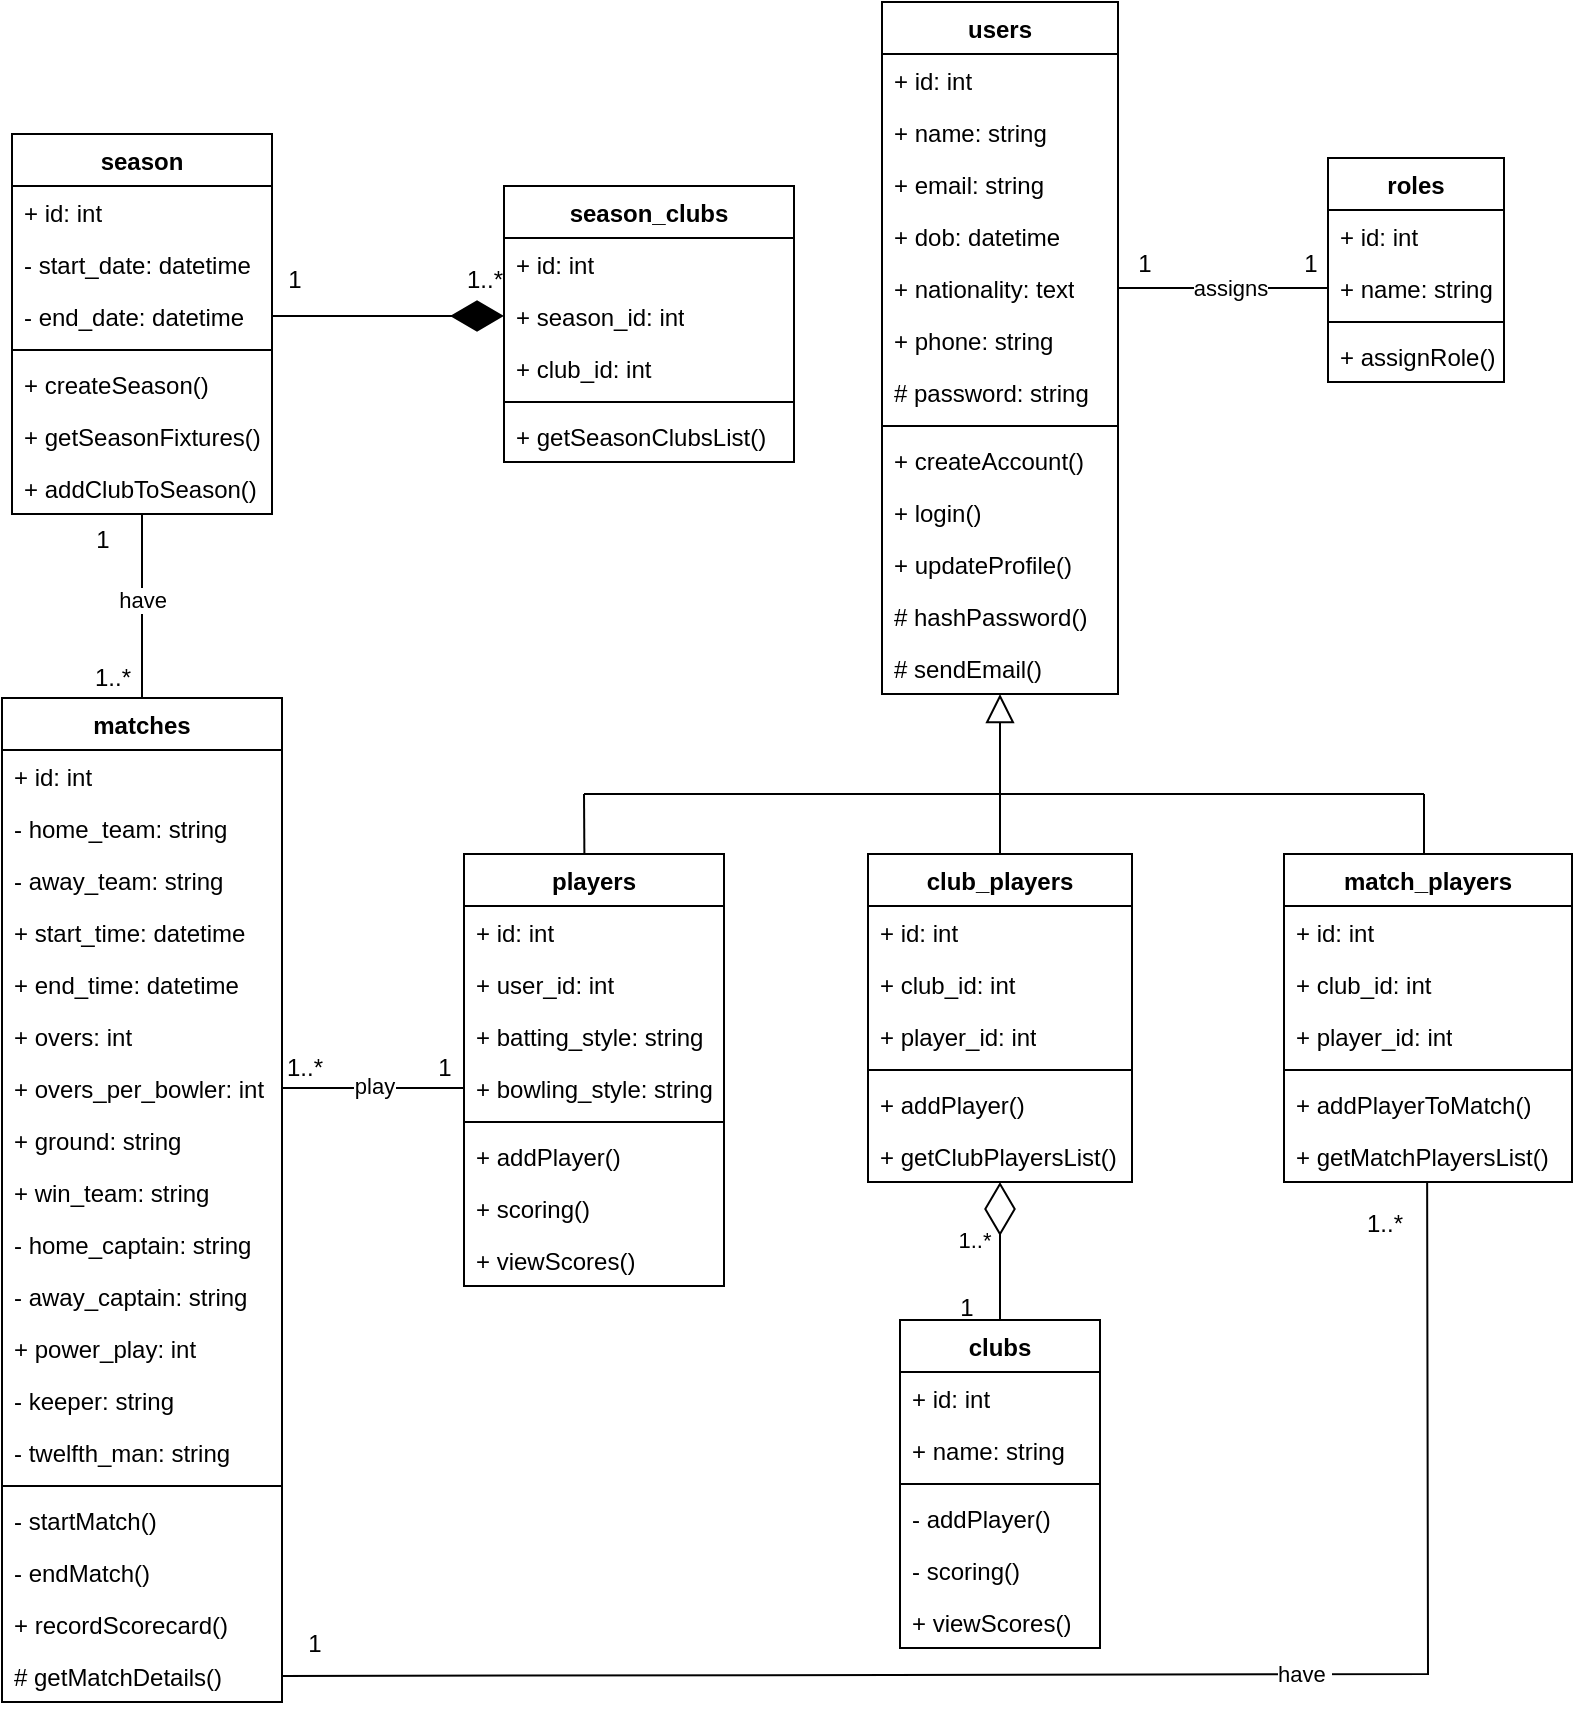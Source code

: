 <mxfile version="21.7.2" type="device">
  <diagram id="C5RBs43oDa-KdzZeNtuy" name="Page-1">
    <mxGraphModel dx="1488" dy="878" grid="1" gridSize="10" guides="1" tooltips="1" connect="1" arrows="1" fold="1" page="0" pageScale="1" pageWidth="827" pageHeight="1169" math="0" shadow="0">
      <root>
        <mxCell id="WIyWlLk6GJQsqaUBKTNV-0" />
        <mxCell id="WIyWlLk6GJQsqaUBKTNV-1" parent="WIyWlLk6GJQsqaUBKTNV-0" />
        <mxCell id="kbVISwjJc8z77zlZomN0-117" value="" style="endArrow=block;dashed=1;endFill=0;endSize=12;html=1;rounded=0;exitX=0.5;exitY=0;exitDx=0;exitDy=0;" edge="1" parent="WIyWlLk6GJQsqaUBKTNV-1" source="kbVISwjJc8z77zlZomN0-82">
          <mxGeometry width="160" relative="1" as="geometry">
            <mxPoint x="470" y="320" as="sourcePoint" />
            <mxPoint x="488" y="270" as="targetPoint" />
          </mxGeometry>
        </mxCell>
        <mxCell id="kbVISwjJc8z77zlZomN0-4" value="users" style="swimlane;fontStyle=1;align=center;verticalAlign=top;childLayout=stackLayout;horizontal=1;startSize=26;horizontalStack=0;resizeParent=1;resizeParentMax=0;resizeLast=0;collapsible=1;marginBottom=0;whiteSpace=wrap;html=1;" vertex="1" parent="WIyWlLk6GJQsqaUBKTNV-1">
          <mxGeometry x="429" y="-76" width="118" height="346" as="geometry" />
        </mxCell>
        <mxCell id="kbVISwjJc8z77zlZomN0-5" value="+ id: int" style="text;strokeColor=none;fillColor=none;align=left;verticalAlign=top;spacingLeft=4;spacingRight=4;overflow=hidden;rotatable=0;points=[[0,0.5],[1,0.5]];portConstraint=eastwest;whiteSpace=wrap;html=1;" vertex="1" parent="kbVISwjJc8z77zlZomN0-4">
          <mxGeometry y="26" width="118" height="26" as="geometry" />
        </mxCell>
        <mxCell id="kbVISwjJc8z77zlZomN0-14" value="+&amp;nbsp;name: string " style="text;strokeColor=none;fillColor=none;align=left;verticalAlign=top;spacingLeft=4;spacingRight=4;overflow=hidden;rotatable=0;points=[[0,0.5],[1,0.5]];portConstraint=eastwest;whiteSpace=wrap;html=1;" vertex="1" parent="kbVISwjJc8z77zlZomN0-4">
          <mxGeometry y="52" width="118" height="26" as="geometry" />
        </mxCell>
        <mxCell id="kbVISwjJc8z77zlZomN0-15" value="+&amp;nbsp;email: string" style="text;strokeColor=none;fillColor=none;align=left;verticalAlign=top;spacingLeft=4;spacingRight=4;overflow=hidden;rotatable=0;points=[[0,0.5],[1,0.5]];portConstraint=eastwest;whiteSpace=wrap;html=1;" vertex="1" parent="kbVISwjJc8z77zlZomN0-4">
          <mxGeometry y="78" width="118" height="26" as="geometry" />
        </mxCell>
        <mxCell id="kbVISwjJc8z77zlZomN0-18" value="+&amp;nbsp;dob: datetime" style="text;strokeColor=none;fillColor=none;align=left;verticalAlign=top;spacingLeft=4;spacingRight=4;overflow=hidden;rotatable=0;points=[[0,0.5],[1,0.5]];portConstraint=eastwest;whiteSpace=wrap;html=1;" vertex="1" parent="kbVISwjJc8z77zlZomN0-4">
          <mxGeometry y="104" width="118" height="26" as="geometry" />
        </mxCell>
        <mxCell id="kbVISwjJc8z77zlZomN0-17" value="+&amp;nbsp;nationality: text " style="text;strokeColor=none;fillColor=none;align=left;verticalAlign=top;spacingLeft=4;spacingRight=4;overflow=hidden;rotatable=0;points=[[0,0.5],[1,0.5]];portConstraint=eastwest;whiteSpace=wrap;html=1;" vertex="1" parent="kbVISwjJc8z77zlZomN0-4">
          <mxGeometry y="130" width="118" height="26" as="geometry" />
        </mxCell>
        <mxCell id="kbVISwjJc8z77zlZomN0-16" value="+&amp;nbsp;phone: string  " style="text;strokeColor=none;fillColor=none;align=left;verticalAlign=top;spacingLeft=4;spacingRight=4;overflow=hidden;rotatable=0;points=[[0,0.5],[1,0.5]];portConstraint=eastwest;whiteSpace=wrap;html=1;" vertex="1" parent="kbVISwjJc8z77zlZomN0-4">
          <mxGeometry y="156" width="118" height="26" as="geometry" />
        </mxCell>
        <mxCell id="kbVISwjJc8z77zlZomN0-19" value="#&amp;nbsp;password: string   " style="text;strokeColor=none;fillColor=none;align=left;verticalAlign=top;spacingLeft=4;spacingRight=4;overflow=hidden;rotatable=0;points=[[0,0.5],[1,0.5]];portConstraint=eastwest;whiteSpace=wrap;html=1;" vertex="1" parent="kbVISwjJc8z77zlZomN0-4">
          <mxGeometry y="182" width="118" height="26" as="geometry" />
        </mxCell>
        <mxCell id="kbVISwjJc8z77zlZomN0-6" value="" style="line;strokeWidth=1;fillColor=none;align=left;verticalAlign=middle;spacingTop=-1;spacingLeft=3;spacingRight=3;rotatable=0;labelPosition=right;points=[];portConstraint=eastwest;strokeColor=inherit;" vertex="1" parent="kbVISwjJc8z77zlZomN0-4">
          <mxGeometry y="208" width="118" height="8" as="geometry" />
        </mxCell>
        <mxCell id="kbVISwjJc8z77zlZomN0-7" value="+ createAccount()" style="text;strokeColor=none;fillColor=none;align=left;verticalAlign=top;spacingLeft=4;spacingRight=4;overflow=hidden;rotatable=0;points=[[0,0.5],[1,0.5]];portConstraint=eastwest;whiteSpace=wrap;html=1;" vertex="1" parent="kbVISwjJc8z77zlZomN0-4">
          <mxGeometry y="216" width="118" height="26" as="geometry" />
        </mxCell>
        <mxCell id="kbVISwjJc8z77zlZomN0-20" value="+&amp;nbsp;login() " style="text;strokeColor=none;fillColor=none;align=left;verticalAlign=top;spacingLeft=4;spacingRight=4;overflow=hidden;rotatable=0;points=[[0,0.5],[1,0.5]];portConstraint=eastwest;whiteSpace=wrap;html=1;" vertex="1" parent="kbVISwjJc8z77zlZomN0-4">
          <mxGeometry y="242" width="118" height="26" as="geometry" />
        </mxCell>
        <mxCell id="kbVISwjJc8z77zlZomN0-22" value=" + updateProfile()" style="text;strokeColor=none;fillColor=none;align=left;verticalAlign=top;spacingLeft=4;spacingRight=4;overflow=hidden;rotatable=0;points=[[0,0.5],[1,0.5]];portConstraint=eastwest;whiteSpace=wrap;html=1;" vertex="1" parent="kbVISwjJc8z77zlZomN0-4">
          <mxGeometry y="268" width="118" height="26" as="geometry" />
        </mxCell>
        <mxCell id="kbVISwjJc8z77zlZomN0-27" value=" # hashPassword()  " style="text;strokeColor=none;fillColor=none;align=left;verticalAlign=top;spacingLeft=4;spacingRight=4;overflow=hidden;rotatable=0;points=[[0,0.5],[1,0.5]];portConstraint=eastwest;whiteSpace=wrap;html=1;" vertex="1" parent="kbVISwjJc8z77zlZomN0-4">
          <mxGeometry y="294" width="118" height="26" as="geometry" />
        </mxCell>
        <mxCell id="kbVISwjJc8z77zlZomN0-21" value=" # sendEmail()" style="text;strokeColor=none;fillColor=none;align=left;verticalAlign=top;spacingLeft=4;spacingRight=4;overflow=hidden;rotatable=0;points=[[0,0.5],[1,0.5]];portConstraint=eastwest;whiteSpace=wrap;html=1;" vertex="1" parent="kbVISwjJc8z77zlZomN0-4">
          <mxGeometry y="320" width="118" height="26" as="geometry" />
        </mxCell>
        <mxCell id="kbVISwjJc8z77zlZomN0-28" value="roles" style="swimlane;fontStyle=1;align=center;verticalAlign=top;childLayout=stackLayout;horizontal=1;startSize=26;horizontalStack=0;resizeParent=1;resizeParentMax=0;resizeLast=0;collapsible=1;marginBottom=0;whiteSpace=wrap;html=1;" vertex="1" parent="WIyWlLk6GJQsqaUBKTNV-1">
          <mxGeometry x="652" y="2" width="88" height="112" as="geometry" />
        </mxCell>
        <mxCell id="kbVISwjJc8z77zlZomN0-29" value="+ id: int " style="text;strokeColor=none;fillColor=none;align=left;verticalAlign=top;spacingLeft=4;spacingRight=4;overflow=hidden;rotatable=0;points=[[0,0.5],[1,0.5]];portConstraint=eastwest;whiteSpace=wrap;html=1;" vertex="1" parent="kbVISwjJc8z77zlZomN0-28">
          <mxGeometry y="26" width="88" height="26" as="geometry" />
        </mxCell>
        <mxCell id="kbVISwjJc8z77zlZomN0-32" value="+&amp;nbsp;name: string" style="text;strokeColor=none;fillColor=none;align=left;verticalAlign=top;spacingLeft=4;spacingRight=4;overflow=hidden;rotatable=0;points=[[0,0.5],[1,0.5]];portConstraint=eastwest;whiteSpace=wrap;html=1;" vertex="1" parent="kbVISwjJc8z77zlZomN0-28">
          <mxGeometry y="52" width="88" height="26" as="geometry" />
        </mxCell>
        <mxCell id="kbVISwjJc8z77zlZomN0-30" value="" style="line;strokeWidth=1;fillColor=none;align=left;verticalAlign=middle;spacingTop=-1;spacingLeft=3;spacingRight=3;rotatable=0;labelPosition=right;points=[];portConstraint=eastwest;strokeColor=inherit;" vertex="1" parent="kbVISwjJc8z77zlZomN0-28">
          <mxGeometry y="78" width="88" height="8" as="geometry" />
        </mxCell>
        <mxCell id="kbVISwjJc8z77zlZomN0-31" value="+&amp;nbsp;assignRole()" style="text;strokeColor=none;fillColor=none;align=left;verticalAlign=top;spacingLeft=4;spacingRight=4;overflow=hidden;rotatable=0;points=[[0,0.5],[1,0.5]];portConstraint=eastwest;whiteSpace=wrap;html=1;" vertex="1" parent="kbVISwjJc8z77zlZomN0-28">
          <mxGeometry y="86" width="88" height="26" as="geometry" />
        </mxCell>
        <mxCell id="kbVISwjJc8z77zlZomN0-33" value="clubs" style="swimlane;fontStyle=1;align=center;verticalAlign=top;childLayout=stackLayout;horizontal=1;startSize=26;horizontalStack=0;resizeParent=1;resizeParentMax=0;resizeLast=0;collapsible=1;marginBottom=0;whiteSpace=wrap;html=1;" vertex="1" parent="WIyWlLk6GJQsqaUBKTNV-1">
          <mxGeometry x="438" y="583" width="100" height="164" as="geometry" />
        </mxCell>
        <mxCell id="kbVISwjJc8z77zlZomN0-34" value="+ id: int " style="text;strokeColor=none;fillColor=none;align=left;verticalAlign=top;spacingLeft=4;spacingRight=4;overflow=hidden;rotatable=0;points=[[0,0.5],[1,0.5]];portConstraint=eastwest;whiteSpace=wrap;html=1;" vertex="1" parent="kbVISwjJc8z77zlZomN0-33">
          <mxGeometry y="26" width="100" height="26" as="geometry" />
        </mxCell>
        <mxCell id="kbVISwjJc8z77zlZomN0-35" value="+&amp;nbsp;name: string" style="text;strokeColor=none;fillColor=none;align=left;verticalAlign=top;spacingLeft=4;spacingRight=4;overflow=hidden;rotatable=0;points=[[0,0.5],[1,0.5]];portConstraint=eastwest;whiteSpace=wrap;html=1;" vertex="1" parent="kbVISwjJc8z77zlZomN0-33">
          <mxGeometry y="52" width="100" height="26" as="geometry" />
        </mxCell>
        <mxCell id="kbVISwjJc8z77zlZomN0-36" value="" style="line;strokeWidth=1;fillColor=none;align=left;verticalAlign=middle;spacingTop=-1;spacingLeft=3;spacingRight=3;rotatable=0;labelPosition=right;points=[];portConstraint=eastwest;strokeColor=inherit;" vertex="1" parent="kbVISwjJc8z77zlZomN0-33">
          <mxGeometry y="78" width="100" height="8" as="geometry" />
        </mxCell>
        <mxCell id="kbVISwjJc8z77zlZomN0-37" value="-&amp;nbsp;addPlayer()" style="text;strokeColor=none;fillColor=none;align=left;verticalAlign=top;spacingLeft=4;spacingRight=4;overflow=hidden;rotatable=0;points=[[0,0.5],[1,0.5]];portConstraint=eastwest;whiteSpace=wrap;html=1;" vertex="1" parent="kbVISwjJc8z77zlZomN0-33">
          <mxGeometry y="86" width="100" height="26" as="geometry" />
        </mxCell>
        <mxCell id="kbVISwjJc8z77zlZomN0-39" value="- scoring()" style="text;strokeColor=none;fillColor=none;align=left;verticalAlign=top;spacingLeft=4;spacingRight=4;overflow=hidden;rotatable=0;points=[[0,0.5],[1,0.5]];portConstraint=eastwest;whiteSpace=wrap;html=1;" vertex="1" parent="kbVISwjJc8z77zlZomN0-33">
          <mxGeometry y="112" width="100" height="26" as="geometry" />
        </mxCell>
        <mxCell id="kbVISwjJc8z77zlZomN0-38" value="+ viewScores()" style="text;strokeColor=none;fillColor=none;align=left;verticalAlign=top;spacingLeft=4;spacingRight=4;overflow=hidden;rotatable=0;points=[[0,0.5],[1,0.5]];portConstraint=eastwest;whiteSpace=wrap;html=1;" vertex="1" parent="kbVISwjJc8z77zlZomN0-33">
          <mxGeometry y="138" width="100" height="26" as="geometry" />
        </mxCell>
        <mxCell id="kbVISwjJc8z77zlZomN0-40" value="players" style="swimlane;fontStyle=1;align=center;verticalAlign=top;childLayout=stackLayout;horizontal=1;startSize=26;horizontalStack=0;resizeParent=1;resizeParentMax=0;resizeLast=0;collapsible=1;marginBottom=0;whiteSpace=wrap;html=1;" vertex="1" parent="WIyWlLk6GJQsqaUBKTNV-1">
          <mxGeometry x="220" y="350" width="130" height="216" as="geometry" />
        </mxCell>
        <mxCell id="kbVISwjJc8z77zlZomN0-41" value="+ id: int " style="text;strokeColor=none;fillColor=none;align=left;verticalAlign=top;spacingLeft=4;spacingRight=4;overflow=hidden;rotatable=0;points=[[0,0.5],[1,0.5]];portConstraint=eastwest;whiteSpace=wrap;html=1;" vertex="1" parent="kbVISwjJc8z77zlZomN0-40">
          <mxGeometry y="26" width="130" height="26" as="geometry" />
        </mxCell>
        <mxCell id="kbVISwjJc8z77zlZomN0-49" value="+ user_id: int" style="text;strokeColor=none;fillColor=none;align=left;verticalAlign=top;spacingLeft=4;spacingRight=4;overflow=hidden;rotatable=0;points=[[0,0.5],[1,0.5]];portConstraint=eastwest;whiteSpace=wrap;html=1;" vertex="1" parent="kbVISwjJc8z77zlZomN0-40">
          <mxGeometry y="52" width="130" height="26" as="geometry" />
        </mxCell>
        <mxCell id="kbVISwjJc8z77zlZomN0-48" value="+ batting_style: string" style="text;strokeColor=none;fillColor=none;align=left;verticalAlign=top;spacingLeft=4;spacingRight=4;overflow=hidden;rotatable=0;points=[[0,0.5],[1,0.5]];portConstraint=eastwest;whiteSpace=wrap;html=1;" vertex="1" parent="kbVISwjJc8z77zlZomN0-40">
          <mxGeometry y="78" width="130" height="26" as="geometry" />
        </mxCell>
        <mxCell id="kbVISwjJc8z77zlZomN0-42" value="+ bowling_style: string" style="text;strokeColor=none;fillColor=none;align=left;verticalAlign=top;spacingLeft=4;spacingRight=4;overflow=hidden;rotatable=0;points=[[0,0.5],[1,0.5]];portConstraint=eastwest;whiteSpace=wrap;html=1;" vertex="1" parent="kbVISwjJc8z77zlZomN0-40">
          <mxGeometry y="104" width="130" height="26" as="geometry" />
        </mxCell>
        <mxCell id="kbVISwjJc8z77zlZomN0-43" value="" style="line;strokeWidth=1;fillColor=none;align=left;verticalAlign=middle;spacingTop=-1;spacingLeft=3;spacingRight=3;rotatable=0;labelPosition=right;points=[];portConstraint=eastwest;strokeColor=inherit;" vertex="1" parent="kbVISwjJc8z77zlZomN0-40">
          <mxGeometry y="130" width="130" height="8" as="geometry" />
        </mxCell>
        <mxCell id="kbVISwjJc8z77zlZomN0-44" value="+ addPlayer()" style="text;strokeColor=none;fillColor=none;align=left;verticalAlign=top;spacingLeft=4;spacingRight=4;overflow=hidden;rotatable=0;points=[[0,0.5],[1,0.5]];portConstraint=eastwest;whiteSpace=wrap;html=1;" vertex="1" parent="kbVISwjJc8z77zlZomN0-40">
          <mxGeometry y="138" width="130" height="26" as="geometry" />
        </mxCell>
        <mxCell id="kbVISwjJc8z77zlZomN0-45" value="+ scoring()" style="text;strokeColor=none;fillColor=none;align=left;verticalAlign=top;spacingLeft=4;spacingRight=4;overflow=hidden;rotatable=0;points=[[0,0.5],[1,0.5]];portConstraint=eastwest;whiteSpace=wrap;html=1;" vertex="1" parent="kbVISwjJc8z77zlZomN0-40">
          <mxGeometry y="164" width="130" height="26" as="geometry" />
        </mxCell>
        <mxCell id="kbVISwjJc8z77zlZomN0-46" value="+ viewScores()" style="text;strokeColor=none;fillColor=none;align=left;verticalAlign=top;spacingLeft=4;spacingRight=4;overflow=hidden;rotatable=0;points=[[0,0.5],[1,0.5]];portConstraint=eastwest;whiteSpace=wrap;html=1;" vertex="1" parent="kbVISwjJc8z77zlZomN0-40">
          <mxGeometry y="190" width="130" height="26" as="geometry" />
        </mxCell>
        <mxCell id="kbVISwjJc8z77zlZomN0-50" value="matches" style="swimlane;fontStyle=1;align=center;verticalAlign=top;childLayout=stackLayout;horizontal=1;startSize=26;horizontalStack=0;resizeParent=1;resizeParentMax=0;resizeLast=0;collapsible=1;marginBottom=0;whiteSpace=wrap;html=1;" vertex="1" parent="WIyWlLk6GJQsqaUBKTNV-1">
          <mxGeometry x="-11" y="272" width="140" height="502" as="geometry" />
        </mxCell>
        <mxCell id="kbVISwjJc8z77zlZomN0-51" value="+ id: int" style="text;strokeColor=none;fillColor=none;align=left;verticalAlign=top;spacingLeft=4;spacingRight=4;overflow=hidden;rotatable=0;points=[[0,0.5],[1,0.5]];portConstraint=eastwest;whiteSpace=wrap;html=1;" vertex="1" parent="kbVISwjJc8z77zlZomN0-50">
          <mxGeometry y="26" width="140" height="26" as="geometry" />
        </mxCell>
        <mxCell id="kbVISwjJc8z77zlZomN0-52" value="- home_team: string" style="text;strokeColor=none;fillColor=none;align=left;verticalAlign=top;spacingLeft=4;spacingRight=4;overflow=hidden;rotatable=0;points=[[0,0.5],[1,0.5]];portConstraint=eastwest;whiteSpace=wrap;html=1;" vertex="1" parent="kbVISwjJc8z77zlZomN0-50">
          <mxGeometry y="52" width="140" height="26" as="geometry" />
        </mxCell>
        <mxCell id="kbVISwjJc8z77zlZomN0-66" value="- away_team: string" style="text;strokeColor=none;fillColor=none;align=left;verticalAlign=top;spacingLeft=4;spacingRight=4;overflow=hidden;rotatable=0;points=[[0,0.5],[1,0.5]];portConstraint=eastwest;whiteSpace=wrap;html=1;" vertex="1" parent="kbVISwjJc8z77zlZomN0-50">
          <mxGeometry y="78" width="140" height="26" as="geometry" />
        </mxCell>
        <mxCell id="kbVISwjJc8z77zlZomN0-54" value="+ start_time: datetime" style="text;strokeColor=none;fillColor=none;align=left;verticalAlign=top;spacingLeft=4;spacingRight=4;overflow=hidden;rotatable=0;points=[[0,0.5],[1,0.5]];portConstraint=eastwest;whiteSpace=wrap;html=1;" vertex="1" parent="kbVISwjJc8z77zlZomN0-50">
          <mxGeometry y="104" width="140" height="26" as="geometry" />
        </mxCell>
        <mxCell id="kbVISwjJc8z77zlZomN0-64" value="+ end_time: datetime" style="text;strokeColor=none;fillColor=none;align=left;verticalAlign=top;spacingLeft=4;spacingRight=4;overflow=hidden;rotatable=0;points=[[0,0.5],[1,0.5]];portConstraint=eastwest;whiteSpace=wrap;html=1;" vertex="1" parent="kbVISwjJc8z77zlZomN0-50">
          <mxGeometry y="130" width="140" height="26" as="geometry" />
        </mxCell>
        <mxCell id="kbVISwjJc8z77zlZomN0-55" value="+&amp;nbsp;overs: int" style="text;strokeColor=none;fillColor=none;align=left;verticalAlign=top;spacingLeft=4;spacingRight=4;overflow=hidden;rotatable=0;points=[[0,0.5],[1,0.5]];portConstraint=eastwest;whiteSpace=wrap;html=1;" vertex="1" parent="kbVISwjJc8z77zlZomN0-50">
          <mxGeometry y="156" width="140" height="26" as="geometry" />
        </mxCell>
        <mxCell id="kbVISwjJc8z77zlZomN0-65" value="+&amp;nbsp;overs_per_bowler: int" style="text;strokeColor=none;fillColor=none;align=left;verticalAlign=top;spacingLeft=4;spacingRight=4;overflow=hidden;rotatable=0;points=[[0,0.5],[1,0.5]];portConstraint=eastwest;whiteSpace=wrap;html=1;" vertex="1" parent="kbVISwjJc8z77zlZomN0-50">
          <mxGeometry y="182" width="140" height="26" as="geometry" />
        </mxCell>
        <mxCell id="kbVISwjJc8z77zlZomN0-56" value="+&amp;nbsp;ground: string  " style="text;strokeColor=none;fillColor=none;align=left;verticalAlign=top;spacingLeft=4;spacingRight=4;overflow=hidden;rotatable=0;points=[[0,0.5],[1,0.5]];portConstraint=eastwest;whiteSpace=wrap;html=1;" vertex="1" parent="kbVISwjJc8z77zlZomN0-50">
          <mxGeometry y="208" width="140" height="26" as="geometry" />
        </mxCell>
        <mxCell id="kbVISwjJc8z77zlZomN0-57" value="+&amp;nbsp;win_team: string" style="text;strokeColor=none;fillColor=none;align=left;verticalAlign=top;spacingLeft=4;spacingRight=4;overflow=hidden;rotatable=0;points=[[0,0.5],[1,0.5]];portConstraint=eastwest;whiteSpace=wrap;html=1;" vertex="1" parent="kbVISwjJc8z77zlZomN0-50">
          <mxGeometry y="234" width="140" height="26" as="geometry" />
        </mxCell>
        <mxCell id="kbVISwjJc8z77zlZomN0-67" value="- home_captain: string" style="text;strokeColor=none;fillColor=none;align=left;verticalAlign=top;spacingLeft=4;spacingRight=4;overflow=hidden;rotatable=0;points=[[0,0.5],[1,0.5]];portConstraint=eastwest;whiteSpace=wrap;html=1;" vertex="1" parent="kbVISwjJc8z77zlZomN0-50">
          <mxGeometry y="260" width="140" height="26" as="geometry" />
        </mxCell>
        <mxCell id="kbVISwjJc8z77zlZomN0-68" value="- away_captain: string" style="text;strokeColor=none;fillColor=none;align=left;verticalAlign=top;spacingLeft=4;spacingRight=4;overflow=hidden;rotatable=0;points=[[0,0.5],[1,0.5]];portConstraint=eastwest;whiteSpace=wrap;html=1;" vertex="1" parent="kbVISwjJc8z77zlZomN0-50">
          <mxGeometry y="286" width="140" height="26" as="geometry" />
        </mxCell>
        <mxCell id="kbVISwjJc8z77zlZomN0-53" value="+&amp;nbsp;power_play: int" style="text;strokeColor=none;fillColor=none;align=left;verticalAlign=top;spacingLeft=4;spacingRight=4;overflow=hidden;rotatable=0;points=[[0,0.5],[1,0.5]];portConstraint=eastwest;whiteSpace=wrap;html=1;" vertex="1" parent="kbVISwjJc8z77zlZomN0-50">
          <mxGeometry y="312" width="140" height="26" as="geometry" />
        </mxCell>
        <mxCell id="kbVISwjJc8z77zlZomN0-70" value="- keeper: string" style="text;strokeColor=none;fillColor=none;align=left;verticalAlign=top;spacingLeft=4;spacingRight=4;overflow=hidden;rotatable=0;points=[[0,0.5],[1,0.5]];portConstraint=eastwest;whiteSpace=wrap;html=1;" vertex="1" parent="kbVISwjJc8z77zlZomN0-50">
          <mxGeometry y="338" width="140" height="26" as="geometry" />
        </mxCell>
        <mxCell id="kbVISwjJc8z77zlZomN0-69" value="- twelfth_man: string" style="text;strokeColor=none;fillColor=none;align=left;verticalAlign=top;spacingLeft=4;spacingRight=4;overflow=hidden;rotatable=0;points=[[0,0.5],[1,0.5]];portConstraint=eastwest;whiteSpace=wrap;html=1;" vertex="1" parent="kbVISwjJc8z77zlZomN0-50">
          <mxGeometry y="364" width="140" height="26" as="geometry" />
        </mxCell>
        <mxCell id="kbVISwjJc8z77zlZomN0-58" value="" style="line;strokeWidth=1;fillColor=none;align=left;verticalAlign=middle;spacingTop=-1;spacingLeft=3;spacingRight=3;rotatable=0;labelPosition=right;points=[];portConstraint=eastwest;strokeColor=inherit;" vertex="1" parent="kbVISwjJc8z77zlZomN0-50">
          <mxGeometry y="390" width="140" height="8" as="geometry" />
        </mxCell>
        <mxCell id="kbVISwjJc8z77zlZomN0-59" value="- startMatch()" style="text;strokeColor=none;fillColor=none;align=left;verticalAlign=top;spacingLeft=4;spacingRight=4;overflow=hidden;rotatable=0;points=[[0,0.5],[1,0.5]];portConstraint=eastwest;whiteSpace=wrap;html=1;" vertex="1" parent="kbVISwjJc8z77zlZomN0-50">
          <mxGeometry y="398" width="140" height="26" as="geometry" />
        </mxCell>
        <mxCell id="kbVISwjJc8z77zlZomN0-60" value="- endMatch() " style="text;strokeColor=none;fillColor=none;align=left;verticalAlign=top;spacingLeft=4;spacingRight=4;overflow=hidden;rotatable=0;points=[[0,0.5],[1,0.5]];portConstraint=eastwest;whiteSpace=wrap;html=1;" vertex="1" parent="kbVISwjJc8z77zlZomN0-50">
          <mxGeometry y="424" width="140" height="26" as="geometry" />
        </mxCell>
        <mxCell id="kbVISwjJc8z77zlZomN0-61" value=" + recordScorecard()" style="text;strokeColor=none;fillColor=none;align=left;verticalAlign=top;spacingLeft=4;spacingRight=4;overflow=hidden;rotatable=0;points=[[0,0.5],[1,0.5]];portConstraint=eastwest;whiteSpace=wrap;html=1;" vertex="1" parent="kbVISwjJc8z77zlZomN0-50">
          <mxGeometry y="450" width="140" height="26" as="geometry" />
        </mxCell>
        <mxCell id="kbVISwjJc8z77zlZomN0-62" value=" # getMatchDetails()  " style="text;strokeColor=none;fillColor=none;align=left;verticalAlign=top;spacingLeft=4;spacingRight=4;overflow=hidden;rotatable=0;points=[[0,0.5],[1,0.5]];portConstraint=eastwest;whiteSpace=wrap;html=1;" vertex="1" parent="kbVISwjJc8z77zlZomN0-50">
          <mxGeometry y="476" width="140" height="26" as="geometry" />
        </mxCell>
        <mxCell id="kbVISwjJc8z77zlZomN0-71" value="season" style="swimlane;fontStyle=1;align=center;verticalAlign=top;childLayout=stackLayout;horizontal=1;startSize=26;horizontalStack=0;resizeParent=1;resizeParentMax=0;resizeLast=0;collapsible=1;marginBottom=0;whiteSpace=wrap;html=1;" vertex="1" parent="WIyWlLk6GJQsqaUBKTNV-1">
          <mxGeometry x="-6" y="-10" width="130" height="190" as="geometry" />
        </mxCell>
        <mxCell id="kbVISwjJc8z77zlZomN0-72" value="+ id: int " style="text;strokeColor=none;fillColor=none;align=left;verticalAlign=top;spacingLeft=4;spacingRight=4;overflow=hidden;rotatable=0;points=[[0,0.5],[1,0.5]];portConstraint=eastwest;whiteSpace=wrap;html=1;" vertex="1" parent="kbVISwjJc8z77zlZomN0-71">
          <mxGeometry y="26" width="130" height="26" as="geometry" />
        </mxCell>
        <mxCell id="kbVISwjJc8z77zlZomN0-80" value="- start_date: datetime" style="text;strokeColor=none;fillColor=none;align=left;verticalAlign=top;spacingLeft=4;spacingRight=4;overflow=hidden;rotatable=0;points=[[0,0.5],[1,0.5]];portConstraint=eastwest;whiteSpace=wrap;html=1;" vertex="1" parent="kbVISwjJc8z77zlZomN0-71">
          <mxGeometry y="52" width="130" height="26" as="geometry" />
        </mxCell>
        <mxCell id="kbVISwjJc8z77zlZomN0-81" value="- end_date: datetime" style="text;strokeColor=none;fillColor=none;align=left;verticalAlign=top;spacingLeft=4;spacingRight=4;overflow=hidden;rotatable=0;points=[[0,0.5],[1,0.5]];portConstraint=eastwest;whiteSpace=wrap;html=1;" vertex="1" parent="kbVISwjJc8z77zlZomN0-71">
          <mxGeometry y="78" width="130" height="26" as="geometry" />
        </mxCell>
        <mxCell id="kbVISwjJc8z77zlZomN0-76" value="" style="line;strokeWidth=1;fillColor=none;align=left;verticalAlign=middle;spacingTop=-1;spacingLeft=3;spacingRight=3;rotatable=0;labelPosition=right;points=[];portConstraint=eastwest;strokeColor=inherit;" vertex="1" parent="kbVISwjJc8z77zlZomN0-71">
          <mxGeometry y="104" width="130" height="8" as="geometry" />
        </mxCell>
        <mxCell id="kbVISwjJc8z77zlZomN0-77" value="+ createSeason()" style="text;strokeColor=none;fillColor=none;align=left;verticalAlign=top;spacingLeft=4;spacingRight=4;overflow=hidden;rotatable=0;points=[[0,0.5],[1,0.5]];portConstraint=eastwest;whiteSpace=wrap;html=1;" vertex="1" parent="kbVISwjJc8z77zlZomN0-71">
          <mxGeometry y="112" width="130" height="26" as="geometry" />
        </mxCell>
        <mxCell id="kbVISwjJc8z77zlZomN0-78" value="+ getSeasonFixtures()" style="text;strokeColor=none;fillColor=none;align=left;verticalAlign=top;spacingLeft=4;spacingRight=4;overflow=hidden;rotatable=0;points=[[0,0.5],[1,0.5]];portConstraint=eastwest;whiteSpace=wrap;html=1;" vertex="1" parent="kbVISwjJc8z77zlZomN0-71">
          <mxGeometry y="138" width="130" height="26" as="geometry" />
        </mxCell>
        <mxCell id="kbVISwjJc8z77zlZomN0-79" value="+ addClubToSeason() " style="text;strokeColor=none;fillColor=none;align=left;verticalAlign=top;spacingLeft=4;spacingRight=4;overflow=hidden;rotatable=0;points=[[0,0.5],[1,0.5]];portConstraint=eastwest;whiteSpace=wrap;html=1;" vertex="1" parent="kbVISwjJc8z77zlZomN0-71">
          <mxGeometry y="164" width="130" height="26" as="geometry" />
        </mxCell>
        <mxCell id="kbVISwjJc8z77zlZomN0-97" value="match_players" style="swimlane;fontStyle=1;align=center;verticalAlign=top;childLayout=stackLayout;horizontal=1;startSize=26;horizontalStack=0;resizeParent=1;resizeParentMax=0;resizeLast=0;collapsible=1;marginBottom=0;whiteSpace=wrap;html=1;" vertex="1" parent="WIyWlLk6GJQsqaUBKTNV-1">
          <mxGeometry x="630" y="350" width="144" height="164" as="geometry" />
        </mxCell>
        <mxCell id="kbVISwjJc8z77zlZomN0-98" value="+ id: int " style="text;strokeColor=none;fillColor=none;align=left;verticalAlign=top;spacingLeft=4;spacingRight=4;overflow=hidden;rotatable=0;points=[[0,0.5],[1,0.5]];portConstraint=eastwest;whiteSpace=wrap;html=1;" vertex="1" parent="kbVISwjJc8z77zlZomN0-97">
          <mxGeometry y="26" width="144" height="26" as="geometry" />
        </mxCell>
        <mxCell id="kbVISwjJc8z77zlZomN0-99" value="+ club_id: int" style="text;strokeColor=none;fillColor=none;align=left;verticalAlign=top;spacingLeft=4;spacingRight=4;overflow=hidden;rotatable=0;points=[[0,0.5],[1,0.5]];portConstraint=eastwest;whiteSpace=wrap;html=1;" vertex="1" parent="kbVISwjJc8z77zlZomN0-97">
          <mxGeometry y="52" width="144" height="26" as="geometry" />
        </mxCell>
        <mxCell id="kbVISwjJc8z77zlZomN0-100" value="+ player_id: int" style="text;strokeColor=none;fillColor=none;align=left;verticalAlign=top;spacingLeft=4;spacingRight=4;overflow=hidden;rotatable=0;points=[[0,0.5],[1,0.5]];portConstraint=eastwest;whiteSpace=wrap;html=1;" vertex="1" parent="kbVISwjJc8z77zlZomN0-97">
          <mxGeometry y="78" width="144" height="26" as="geometry" />
        </mxCell>
        <mxCell id="kbVISwjJc8z77zlZomN0-101" value="" style="line;strokeWidth=1;fillColor=none;align=left;verticalAlign=middle;spacingTop=-1;spacingLeft=3;spacingRight=3;rotatable=0;labelPosition=right;points=[];portConstraint=eastwest;strokeColor=inherit;" vertex="1" parent="kbVISwjJc8z77zlZomN0-97">
          <mxGeometry y="104" width="144" height="8" as="geometry" />
        </mxCell>
        <mxCell id="kbVISwjJc8z77zlZomN0-102" value="+ addPlayerToMatch()" style="text;strokeColor=none;fillColor=none;align=left;verticalAlign=top;spacingLeft=4;spacingRight=4;overflow=hidden;rotatable=0;points=[[0,0.5],[1,0.5]];portConstraint=eastwest;whiteSpace=wrap;html=1;" vertex="1" parent="kbVISwjJc8z77zlZomN0-97">
          <mxGeometry y="112" width="144" height="26" as="geometry" />
        </mxCell>
        <mxCell id="kbVISwjJc8z77zlZomN0-103" value="+ getMatchPlayersList()" style="text;strokeColor=none;fillColor=none;align=left;verticalAlign=top;spacingLeft=4;spacingRight=4;overflow=hidden;rotatable=0;points=[[0,0.5],[1,0.5]];portConstraint=eastwest;whiteSpace=wrap;html=1;" vertex="1" parent="kbVISwjJc8z77zlZomN0-97">
          <mxGeometry y="138" width="144" height="26" as="geometry" />
        </mxCell>
        <mxCell id="kbVISwjJc8z77zlZomN0-104" value="season_clubs" style="swimlane;fontStyle=1;align=center;verticalAlign=top;childLayout=stackLayout;horizontal=1;startSize=26;horizontalStack=0;resizeParent=1;resizeParentMax=0;resizeLast=0;collapsible=1;marginBottom=0;whiteSpace=wrap;html=1;" vertex="1" parent="WIyWlLk6GJQsqaUBKTNV-1">
          <mxGeometry x="240" y="16" width="145" height="138" as="geometry" />
        </mxCell>
        <mxCell id="kbVISwjJc8z77zlZomN0-105" value="+ id: int " style="text;strokeColor=none;fillColor=none;align=left;verticalAlign=top;spacingLeft=4;spacingRight=4;overflow=hidden;rotatable=0;points=[[0,0.5],[1,0.5]];portConstraint=eastwest;whiteSpace=wrap;html=1;" vertex="1" parent="kbVISwjJc8z77zlZomN0-104">
          <mxGeometry y="26" width="145" height="26" as="geometry" />
        </mxCell>
        <mxCell id="kbVISwjJc8z77zlZomN0-107" value="+ season_id: int" style="text;strokeColor=none;fillColor=none;align=left;verticalAlign=top;spacingLeft=4;spacingRight=4;overflow=hidden;rotatable=0;points=[[0,0.5],[1,0.5]];portConstraint=eastwest;whiteSpace=wrap;html=1;" vertex="1" parent="kbVISwjJc8z77zlZomN0-104">
          <mxGeometry y="52" width="145" height="26" as="geometry" />
        </mxCell>
        <mxCell id="kbVISwjJc8z77zlZomN0-106" value="+ club_id: int" style="text;strokeColor=none;fillColor=none;align=left;verticalAlign=top;spacingLeft=4;spacingRight=4;overflow=hidden;rotatable=0;points=[[0,0.5],[1,0.5]];portConstraint=eastwest;whiteSpace=wrap;html=1;" vertex="1" parent="kbVISwjJc8z77zlZomN0-104">
          <mxGeometry y="78" width="145" height="26" as="geometry" />
        </mxCell>
        <mxCell id="kbVISwjJc8z77zlZomN0-108" value="" style="line;strokeWidth=1;fillColor=none;align=left;verticalAlign=middle;spacingTop=-1;spacingLeft=3;spacingRight=3;rotatable=0;labelPosition=right;points=[];portConstraint=eastwest;strokeColor=inherit;" vertex="1" parent="kbVISwjJc8z77zlZomN0-104">
          <mxGeometry y="104" width="145" height="8" as="geometry" />
        </mxCell>
        <mxCell id="kbVISwjJc8z77zlZomN0-109" value="+ getSeasonClubsList()" style="text;strokeColor=none;fillColor=none;align=left;verticalAlign=top;spacingLeft=4;spacingRight=4;overflow=hidden;rotatable=0;points=[[0,0.5],[1,0.5]];portConstraint=eastwest;whiteSpace=wrap;html=1;" vertex="1" parent="kbVISwjJc8z77zlZomN0-104">
          <mxGeometry y="112" width="145" height="26" as="geometry" />
        </mxCell>
        <mxCell id="kbVISwjJc8z77zlZomN0-82" value="club_players" style="swimlane;fontStyle=1;align=center;verticalAlign=top;childLayout=stackLayout;horizontal=1;startSize=26;horizontalStack=0;resizeParent=1;resizeParentMax=0;resizeLast=0;collapsible=1;marginBottom=0;whiteSpace=wrap;html=1;" vertex="1" parent="WIyWlLk6GJQsqaUBKTNV-1">
          <mxGeometry x="422" y="350" width="132" height="164" as="geometry" />
        </mxCell>
        <mxCell id="kbVISwjJc8z77zlZomN0-83" value="+ id: int " style="text;strokeColor=none;fillColor=none;align=left;verticalAlign=top;spacingLeft=4;spacingRight=4;overflow=hidden;rotatable=0;points=[[0,0.5],[1,0.5]];portConstraint=eastwest;whiteSpace=wrap;html=1;" vertex="1" parent="kbVISwjJc8z77zlZomN0-82">
          <mxGeometry y="26" width="132" height="26" as="geometry" />
        </mxCell>
        <mxCell id="kbVISwjJc8z77zlZomN0-84" value="+ club_id: int" style="text;strokeColor=none;fillColor=none;align=left;verticalAlign=top;spacingLeft=4;spacingRight=4;overflow=hidden;rotatable=0;points=[[0,0.5],[1,0.5]];portConstraint=eastwest;whiteSpace=wrap;html=1;" vertex="1" parent="kbVISwjJc8z77zlZomN0-82">
          <mxGeometry y="52" width="132" height="26" as="geometry" />
        </mxCell>
        <mxCell id="kbVISwjJc8z77zlZomN0-89" value="+ player_id: int" style="text;strokeColor=none;fillColor=none;align=left;verticalAlign=top;spacingLeft=4;spacingRight=4;overflow=hidden;rotatable=0;points=[[0,0.5],[1,0.5]];portConstraint=eastwest;whiteSpace=wrap;html=1;" vertex="1" parent="kbVISwjJc8z77zlZomN0-82">
          <mxGeometry y="78" width="132" height="26" as="geometry" />
        </mxCell>
        <mxCell id="kbVISwjJc8z77zlZomN0-85" value="" style="line;strokeWidth=1;fillColor=none;align=left;verticalAlign=middle;spacingTop=-1;spacingLeft=3;spacingRight=3;rotatable=0;labelPosition=right;points=[];portConstraint=eastwest;strokeColor=inherit;" vertex="1" parent="kbVISwjJc8z77zlZomN0-82">
          <mxGeometry y="104" width="132" height="8" as="geometry" />
        </mxCell>
        <mxCell id="kbVISwjJc8z77zlZomN0-86" value="+ addPlayer()" style="text;strokeColor=none;fillColor=none;align=left;verticalAlign=top;spacingLeft=4;spacingRight=4;overflow=hidden;rotatable=0;points=[[0,0.5],[1,0.5]];portConstraint=eastwest;whiteSpace=wrap;html=1;" vertex="1" parent="kbVISwjJc8z77zlZomN0-82">
          <mxGeometry y="112" width="132" height="26" as="geometry" />
        </mxCell>
        <mxCell id="kbVISwjJc8z77zlZomN0-88" value="+ getClubPlayersList()" style="text;strokeColor=none;fillColor=none;align=left;verticalAlign=top;spacingLeft=4;spacingRight=4;overflow=hidden;rotatable=0;points=[[0,0.5],[1,0.5]];portConstraint=eastwest;whiteSpace=wrap;html=1;" vertex="1" parent="kbVISwjJc8z77zlZomN0-82">
          <mxGeometry y="138" width="132" height="26" as="geometry" />
        </mxCell>
        <mxCell id="kbVISwjJc8z77zlZomN0-112" value="" style="endArrow=none;html=1;rounded=0;exitX=1;exitY=0.5;exitDx=0;exitDy=0;entryX=0;entryY=0.5;entryDx=0;entryDy=0;" edge="1" parent="WIyWlLk6GJQsqaUBKTNV-1" source="kbVISwjJc8z77zlZomN0-17" target="kbVISwjJc8z77zlZomN0-32">
          <mxGeometry width="50" height="50" relative="1" as="geometry">
            <mxPoint x="666" y="158" as="sourcePoint" />
            <mxPoint x="716" y="108" as="targetPoint" />
          </mxGeometry>
        </mxCell>
        <mxCell id="kbVISwjJc8z77zlZomN0-114" value="assigns" style="edgeLabel;html=1;align=center;verticalAlign=middle;resizable=0;points=[];" vertex="1" connectable="0" parent="kbVISwjJc8z77zlZomN0-112">
          <mxGeometry x="0.058" relative="1" as="geometry">
            <mxPoint as="offset" />
          </mxGeometry>
        </mxCell>
        <mxCell id="kbVISwjJc8z77zlZomN0-115" value="1" style="text;html=1;align=center;verticalAlign=middle;resizable=0;points=[];autosize=1;strokeColor=none;fillColor=none;" vertex="1" parent="WIyWlLk6GJQsqaUBKTNV-1">
          <mxGeometry x="547" y="42" width="25" height="26" as="geometry" />
        </mxCell>
        <mxCell id="kbVISwjJc8z77zlZomN0-116" value="1" style="text;html=1;align=center;verticalAlign=middle;resizable=0;points=[];autosize=1;strokeColor=none;fillColor=none;" vertex="1" parent="WIyWlLk6GJQsqaUBKTNV-1">
          <mxGeometry x="630" y="42" width="25" height="26" as="geometry" />
        </mxCell>
        <mxCell id="kbVISwjJc8z77zlZomN0-118" value="" style="endArrow=none;html=1;rounded=0;exitX=0.5;exitY=0;exitDx=0;exitDy=0;" edge="1" parent="WIyWlLk6GJQsqaUBKTNV-1" source="kbVISwjJc8z77zlZomN0-82">
          <mxGeometry width="50" height="50" relative="1" as="geometry">
            <mxPoint x="488" y="345" as="sourcePoint" />
            <mxPoint x="488" y="284" as="targetPoint" />
          </mxGeometry>
        </mxCell>
        <mxCell id="kbVISwjJc8z77zlZomN0-119" value="" style="endArrow=none;html=1;rounded=0;" edge="1" parent="WIyWlLk6GJQsqaUBKTNV-1">
          <mxGeometry width="50" height="50" relative="1" as="geometry">
            <mxPoint x="280" y="320" as="sourcePoint" />
            <mxPoint x="700" y="320" as="targetPoint" />
          </mxGeometry>
        </mxCell>
        <mxCell id="kbVISwjJc8z77zlZomN0-121" value="" style="endArrow=none;html=1;rounded=0;exitX=0.5;exitY=0;exitDx=0;exitDy=0;" edge="1" parent="WIyWlLk6GJQsqaUBKTNV-1">
          <mxGeometry width="50" height="50" relative="1" as="geometry">
            <mxPoint x="700" y="350" as="sourcePoint" />
            <mxPoint x="700" y="320" as="targetPoint" />
          </mxGeometry>
        </mxCell>
        <mxCell id="kbVISwjJc8z77zlZomN0-122" value="" style="endArrow=none;html=1;rounded=0;exitX=0.463;exitY=-0.002;exitDx=0;exitDy=0;exitPerimeter=0;" edge="1" parent="WIyWlLk6GJQsqaUBKTNV-1" source="kbVISwjJc8z77zlZomN0-40">
          <mxGeometry width="50" height="50" relative="1" as="geometry">
            <mxPoint x="260" y="300" as="sourcePoint" />
            <mxPoint x="280" y="320" as="targetPoint" />
          </mxGeometry>
        </mxCell>
        <mxCell id="kbVISwjJc8z77zlZomN0-123" value="" style="endArrow=none;html=1;rounded=0;exitX=1;exitY=0.5;exitDx=0;exitDy=0;entryX=0;entryY=0.5;entryDx=0;entryDy=0;" edge="1" parent="WIyWlLk6GJQsqaUBKTNV-1" source="kbVISwjJc8z77zlZomN0-65">
          <mxGeometry width="50" height="50" relative="1" as="geometry">
            <mxPoint x="100" y="467" as="sourcePoint" />
            <mxPoint x="220" y="467" as="targetPoint" />
          </mxGeometry>
        </mxCell>
        <mxCell id="kbVISwjJc8z77zlZomN0-124" value="play" style="edgeLabel;html=1;align=center;verticalAlign=middle;resizable=0;points=[];" vertex="1" connectable="0" parent="kbVISwjJc8z77zlZomN0-123">
          <mxGeometry x="0.003" y="1" relative="1" as="geometry">
            <mxPoint as="offset" />
          </mxGeometry>
        </mxCell>
        <mxCell id="kbVISwjJc8z77zlZomN0-125" value="1" style="text;html=1;align=center;verticalAlign=middle;resizable=0;points=[];autosize=1;strokeColor=none;fillColor=none;" vertex="1" parent="WIyWlLk6GJQsqaUBKTNV-1">
          <mxGeometry x="195" y="442" width="30" height="30" as="geometry" />
        </mxCell>
        <mxCell id="kbVISwjJc8z77zlZomN0-126" value="1..*" style="text;html=1;align=center;verticalAlign=middle;resizable=0;points=[];autosize=1;strokeColor=none;fillColor=none;" vertex="1" parent="WIyWlLk6GJQsqaUBKTNV-1">
          <mxGeometry x="120" y="442" width="40" height="30" as="geometry" />
        </mxCell>
        <mxCell id="kbVISwjJc8z77zlZomN0-132" value="" style="endArrow=diamondThin;endFill=1;endSize=24;html=1;rounded=0;exitX=1;exitY=0.5;exitDx=0;exitDy=0;entryX=0;entryY=0.5;entryDx=0;entryDy=0;" edge="1" parent="WIyWlLk6GJQsqaUBKTNV-1" source="kbVISwjJc8z77zlZomN0-81" target="kbVISwjJc8z77zlZomN0-107">
          <mxGeometry width="160" relative="1" as="geometry">
            <mxPoint x="80" y="40" as="sourcePoint" />
            <mxPoint x="220" y="10" as="targetPoint" />
          </mxGeometry>
        </mxCell>
        <mxCell id="kbVISwjJc8z77zlZomN0-133" value="1" style="text;html=1;align=center;verticalAlign=middle;resizable=0;points=[];autosize=1;strokeColor=none;fillColor=none;" vertex="1" parent="WIyWlLk6GJQsqaUBKTNV-1">
          <mxGeometry x="120" y="48" width="30" height="30" as="geometry" />
        </mxCell>
        <mxCell id="kbVISwjJc8z77zlZomN0-134" value="1..*" style="text;html=1;align=center;verticalAlign=middle;resizable=0;points=[];autosize=1;strokeColor=none;fillColor=none;" vertex="1" parent="WIyWlLk6GJQsqaUBKTNV-1">
          <mxGeometry x="210" y="48" width="40" height="30" as="geometry" />
        </mxCell>
        <mxCell id="kbVISwjJc8z77zlZomN0-135" value="" style="endArrow=diamondThin;endFill=0;endSize=24;html=1;rounded=0;exitX=0.5;exitY=0;exitDx=0;exitDy=0;" edge="1" parent="WIyWlLk6GJQsqaUBKTNV-1" source="kbVISwjJc8z77zlZomN0-33" target="kbVISwjJc8z77zlZomN0-88">
          <mxGeometry width="160" relative="1" as="geometry">
            <mxPoint x="400" y="570" as="sourcePoint" />
            <mxPoint x="560" y="570" as="targetPoint" />
          </mxGeometry>
        </mxCell>
        <mxCell id="kbVISwjJc8z77zlZomN0-137" value="1..*" style="edgeLabel;html=1;align=center;verticalAlign=middle;resizable=0;points=[];" vertex="1" connectable="0" parent="kbVISwjJc8z77zlZomN0-135">
          <mxGeometry x="0.448" y="9" relative="1" as="geometry">
            <mxPoint x="-4" y="10" as="offset" />
          </mxGeometry>
        </mxCell>
        <mxCell id="kbVISwjJc8z77zlZomN0-136" value="1" style="text;html=1;align=center;verticalAlign=middle;resizable=0;points=[];autosize=1;strokeColor=none;fillColor=none;" vertex="1" parent="WIyWlLk6GJQsqaUBKTNV-1">
          <mxGeometry x="456" y="562" width="30" height="30" as="geometry" />
        </mxCell>
        <mxCell id="kbVISwjJc8z77zlZomN0-139" value="" style="endArrow=none;html=1;rounded=0;exitX=1;exitY=0.5;exitDx=0;exitDy=0;entryX=0.497;entryY=0.994;entryDx=0;entryDy=0;entryPerimeter=0;" edge="1" parent="WIyWlLk6GJQsqaUBKTNV-1" source="kbVISwjJc8z77zlZomN0-62" target="kbVISwjJc8z77zlZomN0-103">
          <mxGeometry width="50" height="50" relative="1" as="geometry">
            <mxPoint x="460" y="600" as="sourcePoint" />
            <mxPoint x="510" y="550" as="targetPoint" />
            <Array as="points">
              <mxPoint x="702" y="760" />
            </Array>
          </mxGeometry>
        </mxCell>
        <mxCell id="kbVISwjJc8z77zlZomN0-140" value="have&amp;nbsp;" style="edgeLabel;html=1;align=center;verticalAlign=middle;resizable=0;points=[];" vertex="1" connectable="0" parent="kbVISwjJc8z77zlZomN0-139">
          <mxGeometry x="0.248" relative="1" as="geometry">
            <mxPoint as="offset" />
          </mxGeometry>
        </mxCell>
        <mxCell id="kbVISwjJc8z77zlZomN0-141" value="1" style="text;html=1;align=center;verticalAlign=middle;resizable=0;points=[];autosize=1;strokeColor=none;fillColor=none;" vertex="1" parent="WIyWlLk6GJQsqaUBKTNV-1">
          <mxGeometry x="130" y="730" width="30" height="30" as="geometry" />
        </mxCell>
        <mxCell id="kbVISwjJc8z77zlZomN0-144" value="1..*" style="text;html=1;align=center;verticalAlign=middle;resizable=0;points=[];autosize=1;strokeColor=none;fillColor=none;" vertex="1" parent="WIyWlLk6GJQsqaUBKTNV-1">
          <mxGeometry x="660" y="520" width="40" height="30" as="geometry" />
        </mxCell>
        <mxCell id="kbVISwjJc8z77zlZomN0-145" value="" style="endArrow=none;html=1;rounded=0;exitX=0.5;exitY=0;exitDx=0;exitDy=0;" edge="1" parent="WIyWlLk6GJQsqaUBKTNV-1" source="kbVISwjJc8z77zlZomN0-50" target="kbVISwjJc8z77zlZomN0-79">
          <mxGeometry width="50" height="50" relative="1" as="geometry">
            <mxPoint x="460" y="190" as="sourcePoint" />
            <mxPoint x="510" y="140" as="targetPoint" />
          </mxGeometry>
        </mxCell>
        <mxCell id="kbVISwjJc8z77zlZomN0-146" value="have" style="edgeLabel;html=1;align=center;verticalAlign=middle;resizable=0;points=[];" vertex="1" connectable="0" parent="kbVISwjJc8z77zlZomN0-145">
          <mxGeometry x="0.06" relative="1" as="geometry">
            <mxPoint as="offset" />
          </mxGeometry>
        </mxCell>
        <mxCell id="kbVISwjJc8z77zlZomN0-147" value="1..*" style="text;html=1;align=center;verticalAlign=middle;resizable=0;points=[];autosize=1;strokeColor=none;fillColor=none;" vertex="1" parent="WIyWlLk6GJQsqaUBKTNV-1">
          <mxGeometry x="24" y="247" width="40" height="30" as="geometry" />
        </mxCell>
        <mxCell id="kbVISwjJc8z77zlZomN0-150" value="1" style="text;html=1;align=center;verticalAlign=middle;resizable=0;points=[];autosize=1;strokeColor=none;fillColor=none;" vertex="1" parent="WIyWlLk6GJQsqaUBKTNV-1">
          <mxGeometry x="24" y="178" width="30" height="30" as="geometry" />
        </mxCell>
      </root>
    </mxGraphModel>
  </diagram>
</mxfile>
